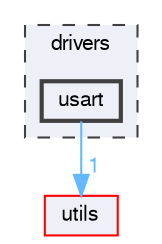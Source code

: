 digraph "usart"
{
 // LATEX_PDF_SIZE
  bgcolor="transparent";
  edge [fontname=FreeSans,fontsize=10,labelfontname=FreeSans,labelfontsize=10];
  node [fontname=FreeSans,fontsize=10,shape=box,height=0.2,width=0.4];
  compound=true
  subgraph clusterdir_23452eaafd74a0dfcbccff24142d67ec {
    graph [ bgcolor="#edf0f7", pencolor="grey25", label="drivers", fontname=FreeSans,fontsize=10 style="filled,dashed", URL="dir_23452eaafd74a0dfcbccff24142d67ec.html",tooltip=""]
  dir_babc48025d5194015f7e1379d756cd29 [label="usart", fillcolor="#edf0f7", color="grey25", style="filled,bold", URL="dir_babc48025d5194015f7e1379d756cd29.html",tooltip=""];
  }
  dir_7dbb3f8d9b3c7f1bbfe241818c433d10 [label="utils", fillcolor="#edf0f7", color="red", style="filled", URL="dir_7dbb3f8d9b3c7f1bbfe241818c433d10.html",tooltip=""];
  dir_babc48025d5194015f7e1379d756cd29->dir_7dbb3f8d9b3c7f1bbfe241818c433d10 [headlabel="1", labeldistance=1.5 headhref="dir_000066_000068.html" color="steelblue1" fontcolor="steelblue1"];
}
